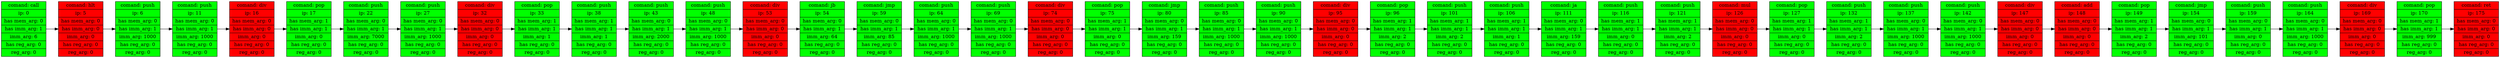 digraph {
rankdir=LR;
node [ shape=record ];
node_0[label = " comand: call | ip: 0 | has mem_arg: 0 | has imm_arg: 1 | imm_arg: 6 | has reg_arg: 0 | reg_arg: 0", style = "filled", fillcolor = green]
node_1[label = " comand: hlt | ip: 5 | has mem_arg: 0 | has imm_arg: 0 | imm_arg: 0 | has reg_arg: 0 | reg_arg: 0", style = "filled", fillcolor = red]
node_0 -> node_1;
node_2[label = " comand: push | ip: 6 | has mem_arg: 0 | has imm_arg: 1 | imm_arg: 1000 | has reg_arg: 0 | reg_arg: 0", style = "filled", fillcolor = green]
node_1 -> node_2;
node_3[label = " comand: push | ip: 11 | has mem_arg: 0 | has imm_arg: 1 | imm_arg: 1000 | has reg_arg: 0 | reg_arg: 0", style = "filled", fillcolor = green]
node_2 -> node_3;
node_4[label = " comand: div | ip: 16 | has mem_arg: 0 | has imm_arg: 0 | imm_arg: 0 | has reg_arg: 0 | reg_arg: 0", style = "filled", fillcolor = red]
node_3 -> node_4;
node_5[label = " comand: pop | ip: 17 | has mem_arg: 1 | has imm_arg: 1 | imm_arg: 0 | has reg_arg: 0 | reg_arg: 0", style = "filled", fillcolor = green]
node_4 -> node_5;
node_6[label = " comand: push | ip: 22 | has mem_arg: 0 | has imm_arg: 1 | imm_arg: 7000 | has reg_arg: 0 | reg_arg: 0", style = "filled", fillcolor = green]
node_5 -> node_6;
node_7[label = " comand: push | ip: 27 | has mem_arg: 0 | has imm_arg: 1 | imm_arg: 1000 | has reg_arg: 0 | reg_arg: 0", style = "filled", fillcolor = green]
node_6 -> node_7;
node_8[label = " comand: div | ip: 32 | has mem_arg: 0 | has imm_arg: 0 | imm_arg: 0 | has reg_arg: 0 | reg_arg: 0", style = "filled", fillcolor = red]
node_7 -> node_8;
node_9[label = " comand: pop | ip: 33 | has mem_arg: 1 | has imm_arg: 1 | imm_arg: 1 | has reg_arg: 0 | reg_arg: 0", style = "filled", fillcolor = green]
node_8 -> node_9;
node_10[label = " comand: push | ip: 38 | has mem_arg: 1 | has imm_arg: 1 | imm_arg: 1 | has reg_arg: 0 | reg_arg: 0", style = "filled", fillcolor = green]
node_9 -> node_10;
node_11[label = " comand: push | ip: 43 | has mem_arg: 0 | has imm_arg: 1 | imm_arg: 2000 | has reg_arg: 0 | reg_arg: 0", style = "filled", fillcolor = green]
node_10 -> node_11;
node_12[label = " comand: push | ip: 48 | has mem_arg: 0 | has imm_arg: 1 | imm_arg: 1000 | has reg_arg: 0 | reg_arg: 0", style = "filled", fillcolor = green]
node_11 -> node_12;
node_13[label = " comand: div | ip: 53 | has mem_arg: 0 | has imm_arg: 0 | imm_arg: 0 | has reg_arg: 0 | reg_arg: 0", style = "filled", fillcolor = red]
node_12 -> node_13;
node_14[label = " comand: jb | ip: 54 | has mem_arg: 0 | has imm_arg: 1 | imm_arg: 64 | has reg_arg: 0 | reg_arg: 0", style = "filled", fillcolor = green]
node_13 -> node_14;
node_15[label = " comand: jmp | ip: 59 | has mem_arg: 0 | has imm_arg: 1 | imm_arg: 85 | has reg_arg: 0 | reg_arg: 0", style = "filled", fillcolor = green]
node_14 -> node_15;
node_16[label = " comand: push | ip: 64 | has mem_arg: 0 | has imm_arg: 1 | imm_arg: 1000 | has reg_arg: 0 | reg_arg: 0", style = "filled", fillcolor = green]
node_15 -> node_16;
node_17[label = " comand: push | ip: 69 | has mem_arg: 0 | has imm_arg: 1 | imm_arg: 1000 | has reg_arg: 0 | reg_arg: 0", style = "filled", fillcolor = green]
node_16 -> node_17;
node_18[label = " comand: div | ip: 74 | has mem_arg: 0 | has imm_arg: 0 | imm_arg: 0 | has reg_arg: 0 | reg_arg: 0", style = "filled", fillcolor = red]
node_17 -> node_18;
node_19[label = " comand: pop | ip: 75 | has mem_arg: 1 | has imm_arg: 1 | imm_arg: 0 | has reg_arg: 0 | reg_arg: 0", style = "filled", fillcolor = green]
node_18 -> node_19;
node_20[label = " comand: jmp | ip: 80 | has mem_arg: 0 | has imm_arg: 1 | imm_arg: 159 | has reg_arg: 0 | reg_arg: 0", style = "filled", fillcolor = green]
node_19 -> node_20;
node_21[label = " comand: push | ip: 85 | has mem_arg: 0 | has imm_arg: 1 | imm_arg: 1000 | has reg_arg: 0 | reg_arg: 0", style = "filled", fillcolor = green]
node_20 -> node_21;
node_22[label = " comand: push | ip: 90 | has mem_arg: 0 | has imm_arg: 1 | imm_arg: 1000 | has reg_arg: 0 | reg_arg: 0", style = "filled", fillcolor = green]
node_21 -> node_22;
node_23[label = " comand: div | ip: 95 | has mem_arg: 0 | has imm_arg: 0 | imm_arg: 0 | has reg_arg: 0 | reg_arg: 0", style = "filled", fillcolor = red]
node_22 -> node_23;
node_24[label = " comand: pop | ip: 96 | has mem_arg: 1 | has imm_arg: 1 | imm_arg: 2 | has reg_arg: 0 | reg_arg: 0", style = "filled", fillcolor = green]
node_23 -> node_24;
node_25[label = " comand: push | ip: 101 | has mem_arg: 1 | has imm_arg: 1 | imm_arg: 2 | has reg_arg: 0 | reg_arg: 0", style = "filled", fillcolor = green]
node_24 -> node_25;
node_26[label = " comand: push | ip: 106 | has mem_arg: 1 | has imm_arg: 1 | imm_arg: 1 | has reg_arg: 0 | reg_arg: 0", style = "filled", fillcolor = green]
node_25 -> node_26;
node_27[label = " comand: ja | ip: 111 | has mem_arg: 0 | has imm_arg: 1 | imm_arg: 159 | has reg_arg: 0 | reg_arg: 0", style = "filled", fillcolor = green]
node_26 -> node_27;
node_28[label = " comand: push | ip: 116 | has mem_arg: 1 | has imm_arg: 1 | imm_arg: 0 | has reg_arg: 0 | reg_arg: 0", style = "filled", fillcolor = green]
node_27 -> node_28;
node_29[label = " comand: push | ip: 121 | has mem_arg: 1 | has imm_arg: 1 | imm_arg: 2 | has reg_arg: 0 | reg_arg: 0", style = "filled", fillcolor = green]
node_28 -> node_29;
node_30[label = " comand: mul | ip: 126 | has mem_arg: 0 | has imm_arg: 0 | imm_arg: 0 | has reg_arg: 0 | reg_arg: 0", style = "filled", fillcolor = red]
node_29 -> node_30;
node_31[label = " comand: pop | ip: 127 | has mem_arg: 1 | has imm_arg: 1 | imm_arg: 0 | has reg_arg: 0 | reg_arg: 0", style = "filled", fillcolor = green]
node_30 -> node_31;
node_32[label = " comand: push | ip: 132 | has mem_arg: 1 | has imm_arg: 1 | imm_arg: 2 | has reg_arg: 0 | reg_arg: 0", style = "filled", fillcolor = green]
node_31 -> node_32;
node_33[label = " comand: push | ip: 137 | has mem_arg: 0 | has imm_arg: 1 | imm_arg: 1000 | has reg_arg: 0 | reg_arg: 0", style = "filled", fillcolor = green]
node_32 -> node_33;
node_34[label = " comand: push | ip: 142 | has mem_arg: 0 | has imm_arg: 1 | imm_arg: 1000 | has reg_arg: 0 | reg_arg: 0", style = "filled", fillcolor = green]
node_33 -> node_34;
node_35[label = " comand: div | ip: 147 | has mem_arg: 0 | has imm_arg: 0 | imm_arg: 0 | has reg_arg: 0 | reg_arg: 0", style = "filled", fillcolor = red]
node_34 -> node_35;
node_36[label = " comand: add | ip: 148 | has mem_arg: 0 | has imm_arg: 0 | imm_arg: 0 | has reg_arg: 0 | reg_arg: 0", style = "filled", fillcolor = red]
node_35 -> node_36;
node_37[label = " comand: pop | ip: 149 | has mem_arg: 1 | has imm_arg: 1 | imm_arg: 2 | has reg_arg: 0 | reg_arg: 0", style = "filled", fillcolor = green]
node_36 -> node_37;
node_38[label = " comand: jmp | ip: 154 | has mem_arg: 0 | has imm_arg: 1 | imm_arg: 101 | has reg_arg: 0 | reg_arg: 0", style = "filled", fillcolor = green]
node_37 -> node_38;
node_39[label = " comand: push | ip: 159 | has mem_arg: 0 | has imm_arg: 1 | imm_arg: 0 | has reg_arg: 0 | reg_arg: 0", style = "filled", fillcolor = green]
node_38 -> node_39;
node_40[label = " comand: push | ip: 164 | has mem_arg: 0 | has imm_arg: 1 | imm_arg: 1000 | has reg_arg: 0 | reg_arg: 0", style = "filled", fillcolor = green]
node_39 -> node_40;
node_41[label = " comand: div | ip: 169 | has mem_arg: 0 | has imm_arg: 0 | imm_arg: 0 | has reg_arg: 0 | reg_arg: 0", style = "filled", fillcolor = red]
node_40 -> node_41;
node_42[label = " comand: pop | ip: 170 | has mem_arg: 1 | has imm_arg: 1 | imm_arg: 999 | has reg_arg: 0 | reg_arg: 0", style = "filled", fillcolor = green]
node_41 -> node_42;
node_43[label = " comand: ret | ip: 175 | has mem_arg: 0 | has imm_arg: 0 | imm_arg: 0 | has reg_arg: 0 | reg_arg: 0", style = "filled", fillcolor = red]
node_42 -> node_43;
}